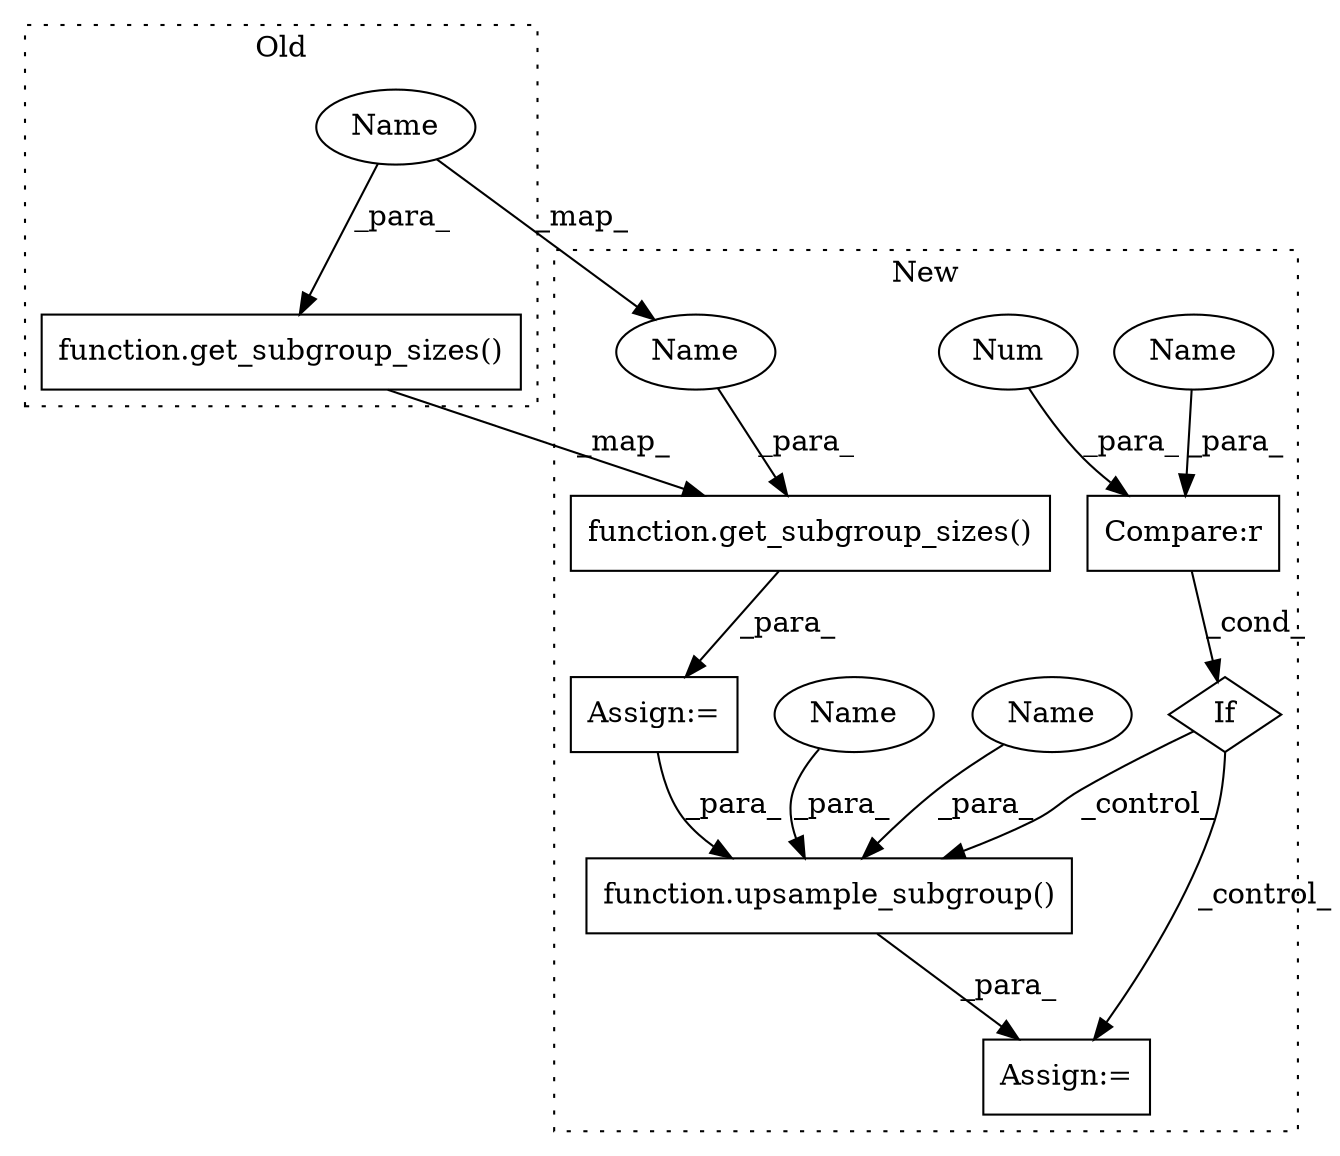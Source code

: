 digraph G {
subgraph cluster0 {
1 [label="function.get_subgroup_sizes()" a="75" s="32192,32219" l="19,1" shape="box"];
9 [label="Name" a="87" s="32211" l="8" shape="ellipse"];
label = "Old";
style="dotted";
}
subgraph cluster1 {
2 [label="function.get_subgroup_sizes()" a="75" s="35089,35116" l="19,1" shape="box"];
3 [label="function.upsample_subgroup()" a="75" s="35161,35250" l="27,6" shape="box"];
4 [label="If" a="96" s="35120" l="3" shape="diamond"];
5 [label="Compare:r" a="40" s="35123" l="21" shape="box"];
6 [label="Num" a="76" s="35143" l="1" shape="ellipse"];
7 [label="Assign:=" a="68" s="35158" l="3" shape="box"];
8 [label="Assign:=" a="68" s="35086" l="3" shape="box"];
10 [label="Name" a="87" s="35188" l="8" shape="ellipse"];
11 [label="Name" a="87" s="35108" l="8" shape="ellipse"];
12 [label="Name" a="87" s="35123" l="17" shape="ellipse"];
13 [label="Name" a="87" s="35198" l="17" shape="ellipse"];
label = "New";
style="dotted";
}
1 -> 2 [label="_map_"];
2 -> 8 [label="_para_"];
3 -> 7 [label="_para_"];
4 -> 7 [label="_control_"];
4 -> 3 [label="_control_"];
5 -> 4 [label="_cond_"];
6 -> 5 [label="_para_"];
8 -> 3 [label="_para_"];
9 -> 11 [label="_map_"];
9 -> 1 [label="_para_"];
10 -> 3 [label="_para_"];
11 -> 2 [label="_para_"];
12 -> 5 [label="_para_"];
13 -> 3 [label="_para_"];
}